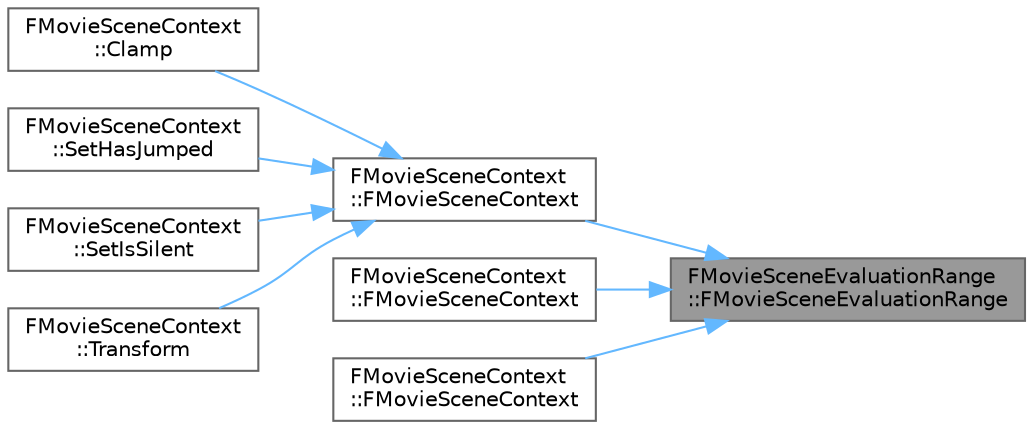 digraph "FMovieSceneEvaluationRange::FMovieSceneEvaluationRange"
{
 // INTERACTIVE_SVG=YES
 // LATEX_PDF_SIZE
  bgcolor="transparent";
  edge [fontname=Helvetica,fontsize=10,labelfontname=Helvetica,labelfontsize=10];
  node [fontname=Helvetica,fontsize=10,shape=box,height=0.2,width=0.4];
  rankdir="RL";
  Node1 [id="Node000001",label="FMovieSceneEvaluationRange\l::FMovieSceneEvaluationRange",height=0.2,width=0.4,color="gray40", fillcolor="grey60", style="filled", fontcolor="black",tooltip="Construct this range from a single fixed time."];
  Node1 -> Node2 [id="edge1_Node000001_Node000002",dir="back",color="steelblue1",style="solid",tooltip=" "];
  Node2 [id="Node000002",label="FMovieSceneContext\l::FMovieSceneContext",height=0.2,width=0.4,color="grey40", fillcolor="white", style="filled",URL="$dd/daf/structFMovieSceneContext.html#afd3f0025962ec1aba2b9e1c651c217cc",tooltip="Construction from an evaluation range, and a current status."];
  Node2 -> Node3 [id="edge2_Node000002_Node000003",dir="back",color="steelblue1",style="solid",tooltip=" "];
  Node3 [id="Node000003",label="FMovieSceneContext\l::Clamp",height=0.2,width=0.4,color="grey40", fillcolor="white", style="filled",URL="$dd/daf/structFMovieSceneContext.html#a9e3a36923449db9e408360d4083f79e6",tooltip="Clamp the current evaluation range to the specified range (in the current transform space)"];
  Node2 -> Node4 [id="edge3_Node000002_Node000004",dir="back",color="steelblue1",style="solid",tooltip=" "];
  Node4 [id="Node000004",label="FMovieSceneContext\l::SetHasJumped",height=0.2,width=0.4,color="grey40", fillcolor="white", style="filled",URL="$dd/daf/structFMovieSceneContext.html#a202632565aa3d2e780fbb3618126b69a",tooltip="Indicate that we've just jumped to a different time."];
  Node2 -> Node5 [id="edge4_Node000002_Node000005",dir="back",color="steelblue1",style="solid",tooltip=" "];
  Node5 [id="Node000005",label="FMovieSceneContext\l::SetIsSilent",height=0.2,width=0.4,color="grey40", fillcolor="white", style="filled",URL="$dd/daf/structFMovieSceneContext.html#a82e18c3365526caeb587c3c98243fb1f",tooltip="Set the context to silent mode."];
  Node2 -> Node6 [id="edge5_Node000002_Node000006",dir="back",color="steelblue1",style="solid",tooltip=" "];
  Node6 [id="Node000006",label="FMovieSceneContext\l::Transform",height=0.2,width=0.4,color="grey40", fillcolor="white", style="filled",URL="$dd/daf/structFMovieSceneContext.html#a7351baf038896981b464059c5451c084",tooltip="Transform this context to a different sub sequence space."];
  Node1 -> Node7 [id="edge6_Node000001_Node000007",dir="back",color="steelblue1",style="solid",tooltip=" "];
  Node7 [id="Node000007",label="FMovieSceneContext\l::FMovieSceneContext",height=0.2,width=0.4,color="grey40", fillcolor="white", style="filled",URL="$dd/daf/structFMovieSceneContext.html#a795435a1c5a39c0d2019ef08ca85a378",tooltip="Construction from an evaluation range, and a current status."];
  Node1 -> Node8 [id="edge7_Node000001_Node000008",dir="back",color="steelblue1",style="solid",tooltip=" "];
  Node8 [id="Node000008",label="FMovieSceneContext\l::FMovieSceneContext",height=0.2,width=0.4,color="grey40", fillcolor="white", style="filled",URL="$dd/daf/structFMovieSceneContext.html#afe1837621394c1a3e3b6dc05fd36befc",tooltip="Construction from an evaluation range, and a current status."];
}
